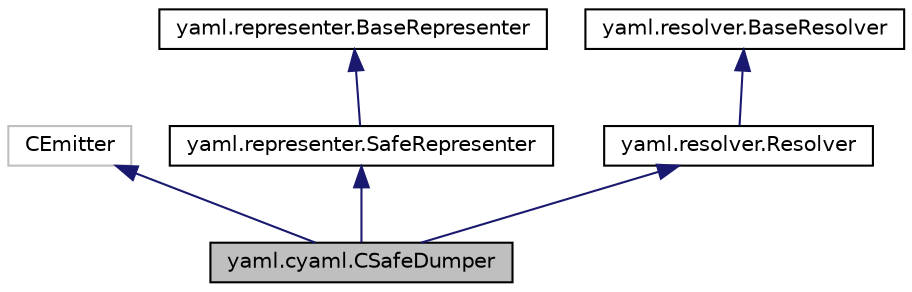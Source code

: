 digraph "yaml.cyaml.CSafeDumper"
{
 // LATEX_PDF_SIZE
  edge [fontname="Helvetica",fontsize="10",labelfontname="Helvetica",labelfontsize="10"];
  node [fontname="Helvetica",fontsize="10",shape=record];
  Node1 [label="yaml.cyaml.CSafeDumper",height=0.2,width=0.4,color="black", fillcolor="grey75", style="filled", fontcolor="black",tooltip=" "];
  Node2 -> Node1 [dir="back",color="midnightblue",fontsize="10",style="solid",fontname="Helvetica"];
  Node2 [label="CEmitter",height=0.2,width=0.4,color="grey75", fillcolor="white", style="filled",tooltip=" "];
  Node3 -> Node1 [dir="back",color="midnightblue",fontsize="10",style="solid",fontname="Helvetica"];
  Node3 [label="yaml.representer.SafeRepresenter",height=0.2,width=0.4,color="black", fillcolor="white", style="filled",URL="$classyaml_1_1representer_1_1SafeRepresenter.html",tooltip=" "];
  Node4 -> Node3 [dir="back",color="midnightblue",fontsize="10",style="solid",fontname="Helvetica"];
  Node4 [label="yaml.representer.BaseRepresenter",height=0.2,width=0.4,color="black", fillcolor="white", style="filled",URL="$classyaml_1_1representer_1_1BaseRepresenter.html",tooltip=" "];
  Node5 -> Node1 [dir="back",color="midnightblue",fontsize="10",style="solid",fontname="Helvetica"];
  Node5 [label="yaml.resolver.Resolver",height=0.2,width=0.4,color="black", fillcolor="white", style="filled",URL="$classyaml_1_1resolver_1_1Resolver.html",tooltip=" "];
  Node6 -> Node5 [dir="back",color="midnightblue",fontsize="10",style="solid",fontname="Helvetica"];
  Node6 [label="yaml.resolver.BaseResolver",height=0.2,width=0.4,color="black", fillcolor="white", style="filled",URL="$classyaml_1_1resolver_1_1BaseResolver.html",tooltip=" "];
}
